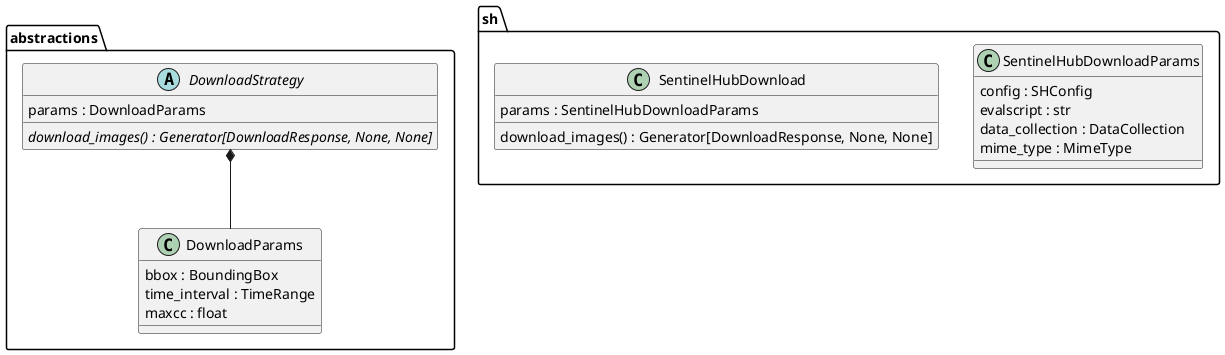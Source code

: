 @startuml Code Download

package abstractions{
class DownloadParams {
        bbox : BoundingBox
        time_interval : TimeRange
        maxcc : float
}

abstract class DownloadStrategy {
    {field} params : DownloadParams
    {abstract} download_images() : Generator[DownloadResponse, None, None]
}



DownloadStrategy *-- DownloadParams
}

package sh {
class SentinelHubDownloadParams {
    config : SHConfig
    evalscript : str
    data_collection : DataCollection
    mime_type : MimeType
}
class SentinelHubDownload {
    {field} params : SentinelHubDownloadParams
    download_images() : Generator[DownloadResponse, None, None]
}

}

@enduml
